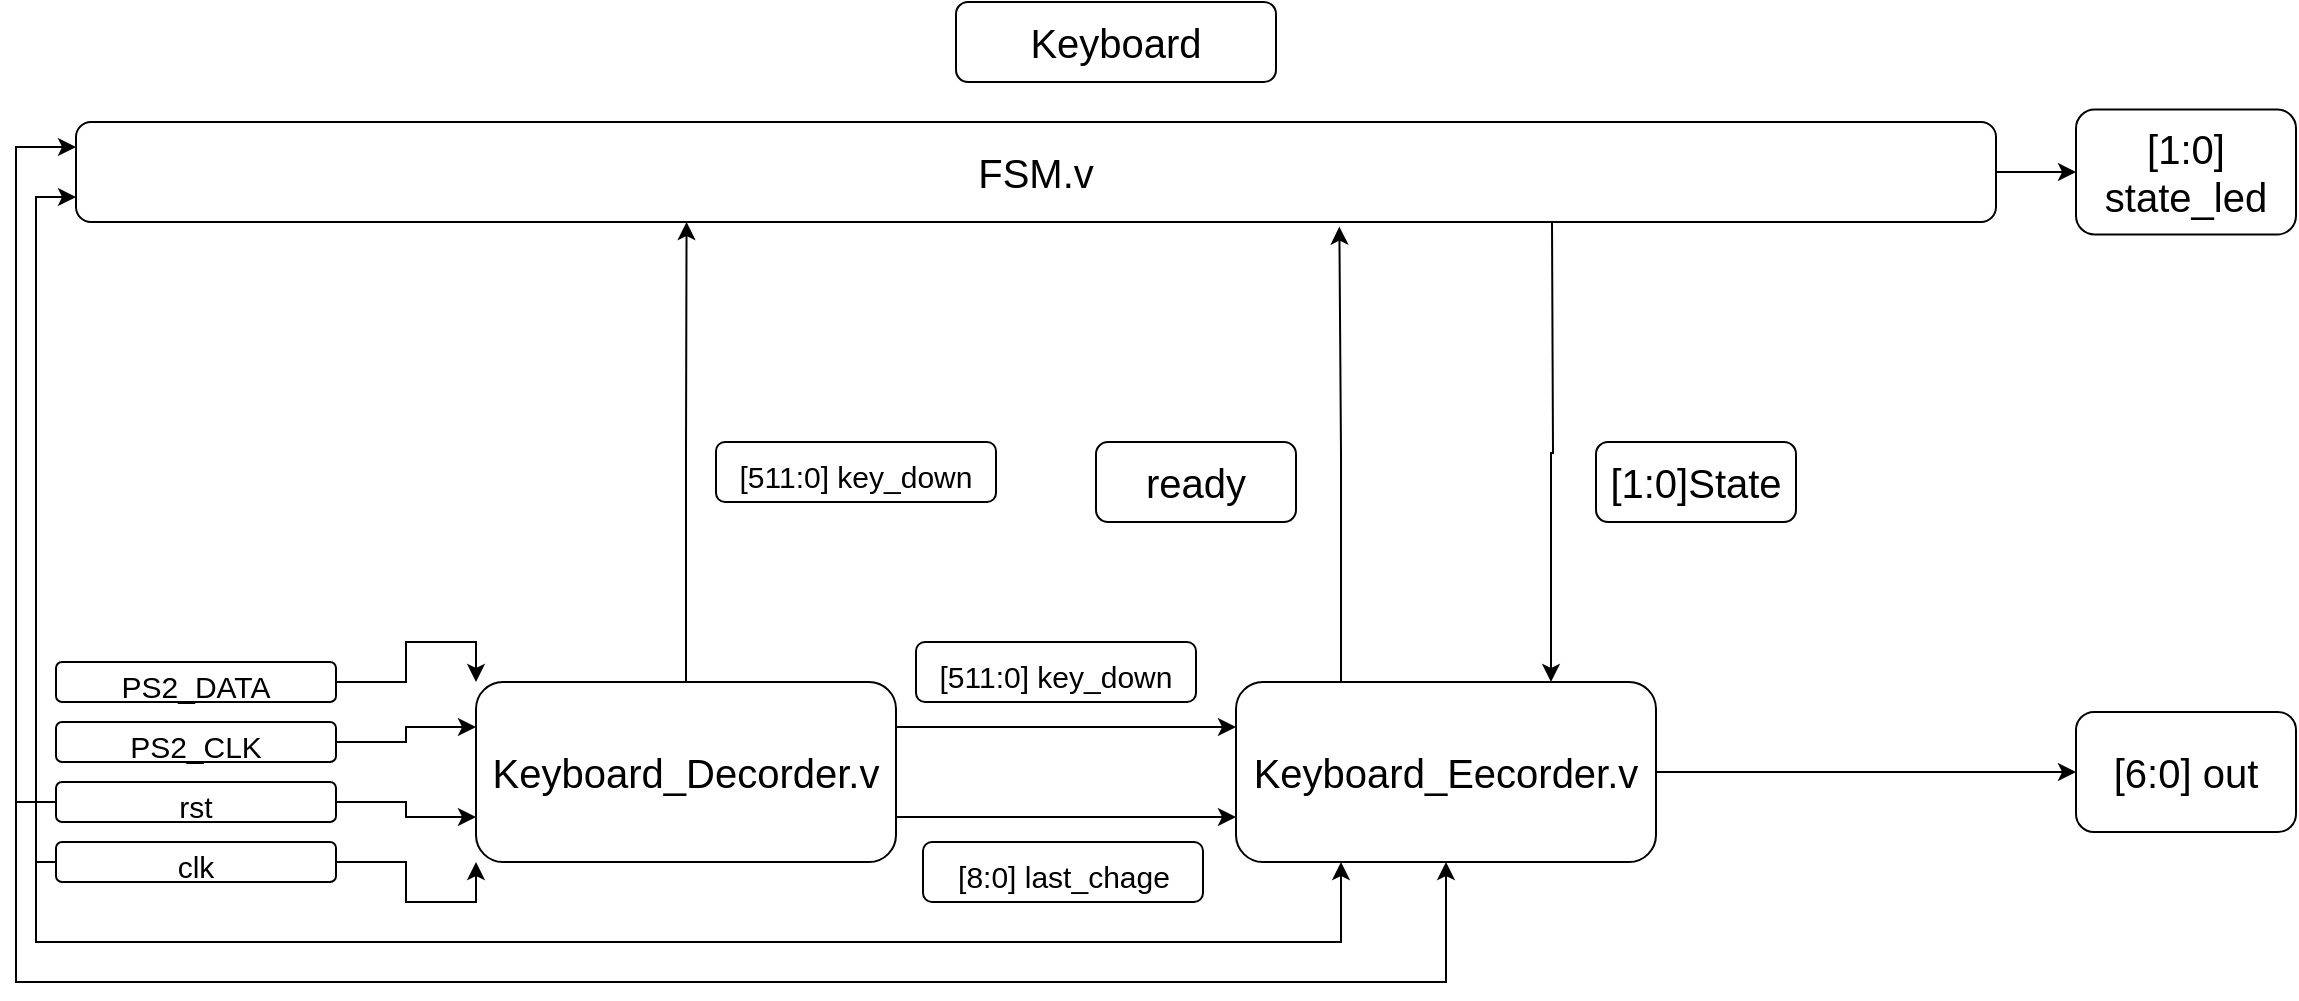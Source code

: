 <mxfile version="18.0.1" type="github">
  <diagram id="QZQpPddpmSzT3fzL9XTm" name="Page-1">
    <mxGraphModel dx="2517" dy="1780" grid="1" gridSize="10" guides="1" tooltips="1" connect="1" arrows="1" fold="1" page="1" pageScale="1" pageWidth="827" pageHeight="1169" math="0" shadow="0">
      <root>
        <mxCell id="0" />
        <mxCell id="1" parent="0" />
        <mxCell id="EQFlxWpcimwpdiXNzLMz-2" style="edgeStyle=orthogonalEdgeStyle;rounded=0;orthogonalLoop=1;jettySize=auto;html=1;exitX=1;exitY=0.25;exitDx=0;exitDy=0;entryX=0;entryY=0.25;entryDx=0;entryDy=0;fontSize=20;" edge="1" parent="1" source="EQFlxWpcimwpdiXNzLMz-5" target="EQFlxWpcimwpdiXNzLMz-9">
          <mxGeometry relative="1" as="geometry" />
        </mxCell>
        <mxCell id="EQFlxWpcimwpdiXNzLMz-3" style="edgeStyle=orthogonalEdgeStyle;rounded=0;orthogonalLoop=1;jettySize=auto;html=1;exitX=1;exitY=0.75;exitDx=0;exitDy=0;entryX=0;entryY=0.75;entryDx=0;entryDy=0;fontSize=20;" edge="1" parent="1" source="EQFlxWpcimwpdiXNzLMz-5" target="EQFlxWpcimwpdiXNzLMz-9">
          <mxGeometry relative="1" as="geometry" />
        </mxCell>
        <mxCell id="EQFlxWpcimwpdiXNzLMz-4" style="edgeStyle=orthogonalEdgeStyle;rounded=0;orthogonalLoop=1;jettySize=auto;html=1;exitX=0.5;exitY=0;exitDx=0;exitDy=0;entryX=0.318;entryY=1;entryDx=0;entryDy=0;fontSize=20;entryPerimeter=0;" edge="1" parent="1" source="EQFlxWpcimwpdiXNzLMz-5" target="EQFlxWpcimwpdiXNzLMz-74">
          <mxGeometry relative="1" as="geometry" />
        </mxCell>
        <mxCell id="EQFlxWpcimwpdiXNzLMz-5" value="&lt;font style=&quot;font-size: 20px&quot;&gt;Keyboard_Decorder.v&lt;/font&gt;" style="rounded=1;whiteSpace=wrap;html=1;" vertex="1" parent="1">
          <mxGeometry x="120" y="120" width="210" height="90" as="geometry" />
        </mxCell>
        <mxCell id="EQFlxWpcimwpdiXNzLMz-88" value="" style="edgeStyle=orthogonalEdgeStyle;rounded=0;orthogonalLoop=1;jettySize=auto;html=1;" edge="1" parent="1" source="EQFlxWpcimwpdiXNzLMz-9" target="EQFlxWpcimwpdiXNzLMz-87">
          <mxGeometry relative="1" as="geometry" />
        </mxCell>
        <mxCell id="EQFlxWpcimwpdiXNzLMz-96" style="edgeStyle=orthogonalEdgeStyle;rounded=0;orthogonalLoop=1;jettySize=auto;html=1;exitX=0.25;exitY=0;exitDx=0;exitDy=0;entryX=0.658;entryY=1.046;entryDx=0;entryDy=0;entryPerimeter=0;fontSize=20;" edge="1" parent="1" source="EQFlxWpcimwpdiXNzLMz-9" target="EQFlxWpcimwpdiXNzLMz-74">
          <mxGeometry relative="1" as="geometry" />
        </mxCell>
        <mxCell id="EQFlxWpcimwpdiXNzLMz-9" value="&lt;span style=&quot;font-size: 20px&quot;&gt;Keyboard_Eecorder.v&lt;/span&gt;" style="whiteSpace=wrap;html=1;rounded=1;" vertex="1" parent="1">
          <mxGeometry x="500" y="120" width="210" height="90" as="geometry" />
        </mxCell>
        <mxCell id="EQFlxWpcimwpdiXNzLMz-10" value="&lt;font style=&quot;font-size: 15px&quot;&gt;[511:0] key_down&lt;/font&gt;" style="rounded=1;whiteSpace=wrap;html=1;fontSize=20;" vertex="1" parent="1">
          <mxGeometry x="340" y="100" width="140" height="30" as="geometry" />
        </mxCell>
        <mxCell id="EQFlxWpcimwpdiXNzLMz-11" value="&lt;font style=&quot;font-size: 15px&quot;&gt;[8:0] last_chage&lt;/font&gt;" style="rounded=1;whiteSpace=wrap;html=1;fontSize=20;" vertex="1" parent="1">
          <mxGeometry x="343.5" y="200" width="140" height="30" as="geometry" />
        </mxCell>
        <mxCell id="EQFlxWpcimwpdiXNzLMz-12" style="edgeStyle=orthogonalEdgeStyle;rounded=0;orthogonalLoop=1;jettySize=auto;html=1;exitX=1;exitY=0.5;exitDx=0;exitDy=0;entryX=0;entryY=0;entryDx=0;entryDy=0;fontSize=15;" edge="1" parent="1" source="EQFlxWpcimwpdiXNzLMz-13" target="EQFlxWpcimwpdiXNzLMz-5">
          <mxGeometry relative="1" as="geometry" />
        </mxCell>
        <mxCell id="EQFlxWpcimwpdiXNzLMz-13" value="&lt;span style=&quot;font-size: 15px&quot;&gt;PS2_DATA&lt;/span&gt;" style="rounded=1;whiteSpace=wrap;html=1;fontSize=20;" vertex="1" parent="1">
          <mxGeometry x="-90" y="110" width="140" height="20" as="geometry" />
        </mxCell>
        <mxCell id="EQFlxWpcimwpdiXNzLMz-14" style="edgeStyle=orthogonalEdgeStyle;rounded=0;orthogonalLoop=1;jettySize=auto;html=1;exitX=1;exitY=0.5;exitDx=0;exitDy=0;entryX=0;entryY=0.25;entryDx=0;entryDy=0;fontSize=15;" edge="1" parent="1" source="EQFlxWpcimwpdiXNzLMz-15" target="EQFlxWpcimwpdiXNzLMz-5">
          <mxGeometry relative="1" as="geometry" />
        </mxCell>
        <mxCell id="EQFlxWpcimwpdiXNzLMz-15" value="&lt;span style=&quot;font-size: 15px&quot;&gt;PS2_CLK&lt;/span&gt;" style="rounded=1;whiteSpace=wrap;html=1;fontSize=20;" vertex="1" parent="1">
          <mxGeometry x="-90" y="140" width="140" height="20" as="geometry" />
        </mxCell>
        <mxCell id="EQFlxWpcimwpdiXNzLMz-16" style="edgeStyle=orthogonalEdgeStyle;rounded=0;orthogonalLoop=1;jettySize=auto;html=1;exitX=1;exitY=0.5;exitDx=0;exitDy=0;entryX=0;entryY=0.75;entryDx=0;entryDy=0;fontSize=15;" edge="1" parent="1" source="EQFlxWpcimwpdiXNzLMz-20" target="EQFlxWpcimwpdiXNzLMz-5">
          <mxGeometry relative="1" as="geometry" />
        </mxCell>
        <mxCell id="EQFlxWpcimwpdiXNzLMz-17" style="edgeStyle=orthogonalEdgeStyle;rounded=0;orthogonalLoop=1;jettySize=auto;html=1;exitX=0;exitY=0.5;exitDx=0;exitDy=0;entryX=0.5;entryY=1;entryDx=0;entryDy=0;fontSize=15;" edge="1" parent="1" source="EQFlxWpcimwpdiXNzLMz-20" target="EQFlxWpcimwpdiXNzLMz-9">
          <mxGeometry relative="1" as="geometry">
            <Array as="points">
              <mxPoint x="-110" y="180" />
              <mxPoint x="-110" y="270" />
              <mxPoint x="605" y="270" />
            </Array>
          </mxGeometry>
        </mxCell>
        <mxCell id="EQFlxWpcimwpdiXNzLMz-18" style="edgeStyle=orthogonalEdgeStyle;rounded=0;orthogonalLoop=1;jettySize=auto;html=1;exitX=0;exitY=0.5;exitDx=0;exitDy=0;entryX=0;entryY=0.25;entryDx=0;entryDy=0;fontSize=20;" edge="1" parent="1" source="EQFlxWpcimwpdiXNzLMz-20" target="EQFlxWpcimwpdiXNzLMz-74">
          <mxGeometry relative="1" as="geometry" />
        </mxCell>
        <mxCell id="EQFlxWpcimwpdiXNzLMz-20" value="&lt;span style=&quot;font-size: 15px&quot;&gt;rst&lt;/span&gt;" style="rounded=1;whiteSpace=wrap;html=1;fontSize=20;" vertex="1" parent="1">
          <mxGeometry x="-90" y="170" width="140" height="20" as="geometry" />
        </mxCell>
        <mxCell id="EQFlxWpcimwpdiXNzLMz-21" style="edgeStyle=orthogonalEdgeStyle;rounded=0;orthogonalLoop=1;jettySize=auto;html=1;exitX=1;exitY=0.5;exitDx=0;exitDy=0;entryX=0;entryY=1;entryDx=0;entryDy=0;fontSize=15;" edge="1" parent="1" source="EQFlxWpcimwpdiXNzLMz-25" target="EQFlxWpcimwpdiXNzLMz-5">
          <mxGeometry relative="1" as="geometry" />
        </mxCell>
        <mxCell id="EQFlxWpcimwpdiXNzLMz-22" style="edgeStyle=orthogonalEdgeStyle;rounded=0;orthogonalLoop=1;jettySize=auto;html=1;exitX=0;exitY=0.5;exitDx=0;exitDy=0;entryX=0.25;entryY=1;entryDx=0;entryDy=0;fontSize=15;" edge="1" parent="1" source="EQFlxWpcimwpdiXNzLMz-25" target="EQFlxWpcimwpdiXNzLMz-9">
          <mxGeometry relative="1" as="geometry">
            <Array as="points">
              <mxPoint x="-100" y="210" />
              <mxPoint x="-100" y="250" />
              <mxPoint x="553" y="250" />
            </Array>
          </mxGeometry>
        </mxCell>
        <mxCell id="EQFlxWpcimwpdiXNzLMz-23" style="edgeStyle=orthogonalEdgeStyle;rounded=0;orthogonalLoop=1;jettySize=auto;html=1;exitX=0;exitY=0.5;exitDx=0;exitDy=0;entryX=0;entryY=0.75;entryDx=0;entryDy=0;fontSize=20;" edge="1" parent="1" source="EQFlxWpcimwpdiXNzLMz-25" target="EQFlxWpcimwpdiXNzLMz-74">
          <mxGeometry relative="1" as="geometry">
            <Array as="points">
              <mxPoint x="-100" y="210" />
              <mxPoint x="-100" y="-122" />
            </Array>
          </mxGeometry>
        </mxCell>
        <mxCell id="EQFlxWpcimwpdiXNzLMz-25" value="&lt;span style=&quot;font-size: 15px&quot;&gt;clk&lt;/span&gt;" style="rounded=1;whiteSpace=wrap;html=1;fontSize=20;" vertex="1" parent="1">
          <mxGeometry x="-90" y="200" width="140" height="20" as="geometry" />
        </mxCell>
        <mxCell id="EQFlxWpcimwpdiXNzLMz-72" value="" style="edgeStyle=orthogonalEdgeStyle;rounded=0;orthogonalLoop=1;jettySize=auto;html=1;" edge="1" parent="1" source="EQFlxWpcimwpdiXNzLMz-74" target="EQFlxWpcimwpdiXNzLMz-85">
          <mxGeometry relative="1" as="geometry" />
        </mxCell>
        <mxCell id="EQFlxWpcimwpdiXNzLMz-94" style="edgeStyle=orthogonalEdgeStyle;rounded=0;orthogonalLoop=1;jettySize=auto;html=1;entryX=0.75;entryY=0;entryDx=0;entryDy=0;fontSize=20;" edge="1" parent="1" target="EQFlxWpcimwpdiXNzLMz-9">
          <mxGeometry relative="1" as="geometry">
            <mxPoint x="658" y="-110" as="sourcePoint" />
          </mxGeometry>
        </mxCell>
        <mxCell id="EQFlxWpcimwpdiXNzLMz-74" value="&lt;span style=&quot;font-size: 20px&quot;&gt;FSM.v&lt;/span&gt;" style="whiteSpace=wrap;html=1;rounded=1;" vertex="1" parent="1">
          <mxGeometry x="-80" y="-160" width="960" height="50" as="geometry" />
        </mxCell>
        <mxCell id="EQFlxWpcimwpdiXNzLMz-77" value="&lt;font style=&quot;font-size: 15px&quot;&gt;[511:0] key_down&lt;br&gt;&lt;/font&gt;" style="rounded=1;whiteSpace=wrap;html=1;fontSize=20;" vertex="1" parent="1">
          <mxGeometry x="240" width="140" height="30" as="geometry" />
        </mxCell>
        <mxCell id="EQFlxWpcimwpdiXNzLMz-78" value="&lt;font style=&quot;font-size: 20px&quot;&gt;Keyboard&lt;/font&gt;" style="whiteSpace=wrap;html=1;rounded=1;" vertex="1" parent="1">
          <mxGeometry x="360" y="-220" width="160" height="40" as="geometry" />
        </mxCell>
        <mxCell id="EQFlxWpcimwpdiXNzLMz-85" value="&lt;font style=&quot;font-size: 20px&quot;&gt;[1:0] state_led&lt;/font&gt;" style="whiteSpace=wrap;html=1;rounded=1;" vertex="1" parent="1">
          <mxGeometry x="920" y="-166.25" width="110" height="62.5" as="geometry" />
        </mxCell>
        <mxCell id="EQFlxWpcimwpdiXNzLMz-86" value="&lt;font style=&quot;font-size: 20px&quot;&gt;[1:0]State&lt;/font&gt;" style="whiteSpace=wrap;html=1;rounded=1;" vertex="1" parent="1">
          <mxGeometry x="680" width="100" height="40" as="geometry" />
        </mxCell>
        <mxCell id="EQFlxWpcimwpdiXNzLMz-87" value="&lt;font style=&quot;font-size: 20px;&quot;&gt;[6:0] out&lt;/font&gt;" style="whiteSpace=wrap;html=1;rounded=1;" vertex="1" parent="1">
          <mxGeometry x="920" y="135" width="110" height="60" as="geometry" />
        </mxCell>
        <mxCell id="EQFlxWpcimwpdiXNzLMz-95" value="&lt;font style=&quot;font-size: 20px&quot;&gt;ready&lt;/font&gt;" style="whiteSpace=wrap;html=1;rounded=1;" vertex="1" parent="1">
          <mxGeometry x="430" width="100" height="40" as="geometry" />
        </mxCell>
      </root>
    </mxGraphModel>
  </diagram>
</mxfile>
